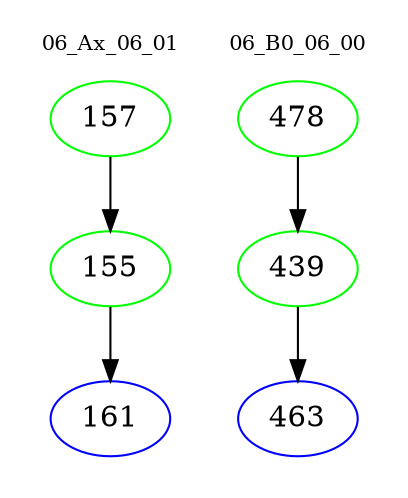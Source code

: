 digraph{
subgraph cluster_0 {
color = white
label = "06_Ax_06_01";
fontsize=10;
T0_157 [label="157", color="green"]
T0_157 -> T0_155 [color="black"]
T0_155 [label="155", color="green"]
T0_155 -> T0_161 [color="black"]
T0_161 [label="161", color="blue"]
}
subgraph cluster_1 {
color = white
label = "06_B0_06_00";
fontsize=10;
T1_478 [label="478", color="green"]
T1_478 -> T1_439 [color="black"]
T1_439 [label="439", color="green"]
T1_439 -> T1_463 [color="black"]
T1_463 [label="463", color="blue"]
}
}
